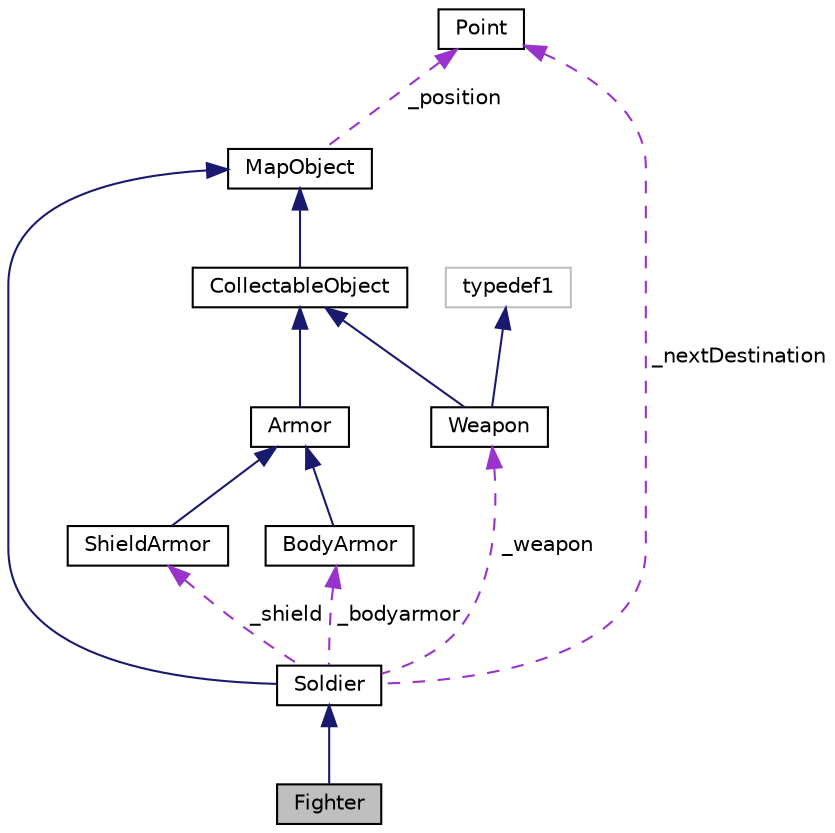 digraph "Fighter"
{
  edge [fontname="Helvetica",fontsize="10",labelfontname="Helvetica",labelfontsize="10"];
  node [fontname="Helvetica",fontsize="10",shape=record];
  Node5 [label="Fighter",height=0.2,width=0.4,color="black", fillcolor="grey75", style="filled", fontcolor="black"];
  Node6 -> Node5 [dir="back",color="midnightblue",fontsize="10",style="solid",fontname="Helvetica"];
  Node6 [label="Soldier",height=0.2,width=0.4,color="black", fillcolor="white", style="filled",URL="$class_soldier.html"];
  Node7 -> Node6 [dir="back",color="midnightblue",fontsize="10",style="solid",fontname="Helvetica"];
  Node7 [label="MapObject",height=0.2,width=0.4,color="black", fillcolor="white", style="filled",URL="$class_map_object.html"];
  Node8 -> Node7 [dir="back",color="darkorchid3",fontsize="10",style="dashed",label=" _position" ,fontname="Helvetica"];
  Node8 [label="Point",height=0.2,width=0.4,color="black", fillcolor="white", style="filled",URL="$class_point.html"];
  Node9 -> Node6 [dir="back",color="darkorchid3",fontsize="10",style="dashed",label=" _bodyarmor" ,fontname="Helvetica"];
  Node9 [label="BodyArmor",height=0.2,width=0.4,color="black", fillcolor="white", style="filled",URL="$class_body_armor.html"];
  Node10 -> Node9 [dir="back",color="midnightblue",fontsize="10",style="solid",fontname="Helvetica"];
  Node10 [label="Armor",height=0.2,width=0.4,color="black", fillcolor="white", style="filled",URL="$class_armor.html"];
  Node11 -> Node10 [dir="back",color="midnightblue",fontsize="10",style="solid",fontname="Helvetica"];
  Node11 [label="CollectableObject",height=0.2,width=0.4,color="black", fillcolor="white", style="filled",URL="$class_collectable_object.html"];
  Node7 -> Node11 [dir="back",color="midnightblue",fontsize="10",style="solid",fontname="Helvetica"];
  Node12 -> Node6 [dir="back",color="darkorchid3",fontsize="10",style="dashed",label=" _shield" ,fontname="Helvetica"];
  Node12 [label="ShieldArmor",height=0.2,width=0.4,color="black", fillcolor="white", style="filled",URL="$class_shield_armor.html"];
  Node10 -> Node12 [dir="back",color="midnightblue",fontsize="10",style="solid",fontname="Helvetica"];
  Node13 -> Node6 [dir="back",color="darkorchid3",fontsize="10",style="dashed",label=" _weapon" ,fontname="Helvetica"];
  Node13 [label="Weapon",height=0.2,width=0.4,color="black", fillcolor="white", style="filled",URL="$class_weapon.html"];
  Node11 -> Node13 [dir="back",color="midnightblue",fontsize="10",style="solid",fontname="Helvetica"];
  Node14 -> Node13 [dir="back",color="midnightblue",fontsize="10",style="solid",fontname="Helvetica"];
  Node14 [label="typedef1",height=0.2,width=0.4,color="grey75", fillcolor="white", style="filled"];
  Node8 -> Node6 [dir="back",color="darkorchid3",fontsize="10",style="dashed",label=" _nextDestination" ,fontname="Helvetica"];
}
